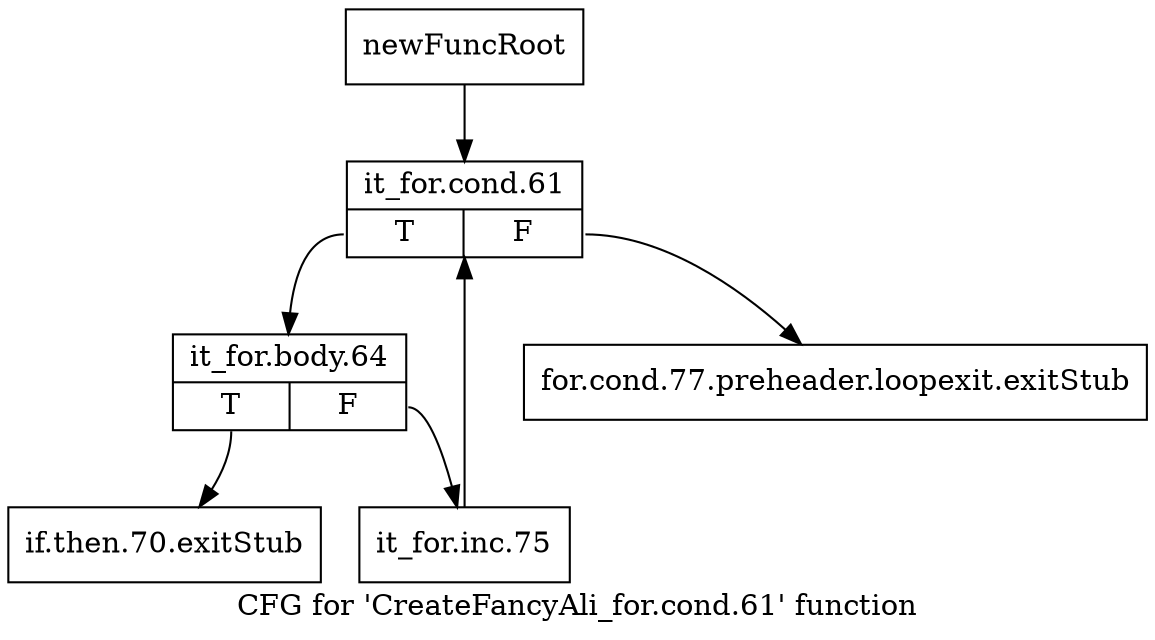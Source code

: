 digraph "CFG for 'CreateFancyAli_for.cond.61' function" {
	label="CFG for 'CreateFancyAli_for.cond.61' function";

	Node0x3266b00 [shape=record,label="{newFuncRoot}"];
	Node0x3266b00 -> Node0x32793d0;
	Node0x3279330 [shape=record,label="{for.cond.77.preheader.loopexit.exitStub}"];
	Node0x3279380 [shape=record,label="{if.then.70.exitStub}"];
	Node0x32793d0 [shape=record,label="{it_for.cond.61|{<s0>T|<s1>F}}"];
	Node0x32793d0:s0 -> Node0x3279420;
	Node0x32793d0:s1 -> Node0x3279330;
	Node0x3279420 [shape=record,label="{it_for.body.64|{<s0>T|<s1>F}}"];
	Node0x3279420:s0 -> Node0x3279380;
	Node0x3279420:s1 -> Node0x3279470;
	Node0x3279470 [shape=record,label="{it_for.inc.75}"];
	Node0x3279470 -> Node0x32793d0;
}
